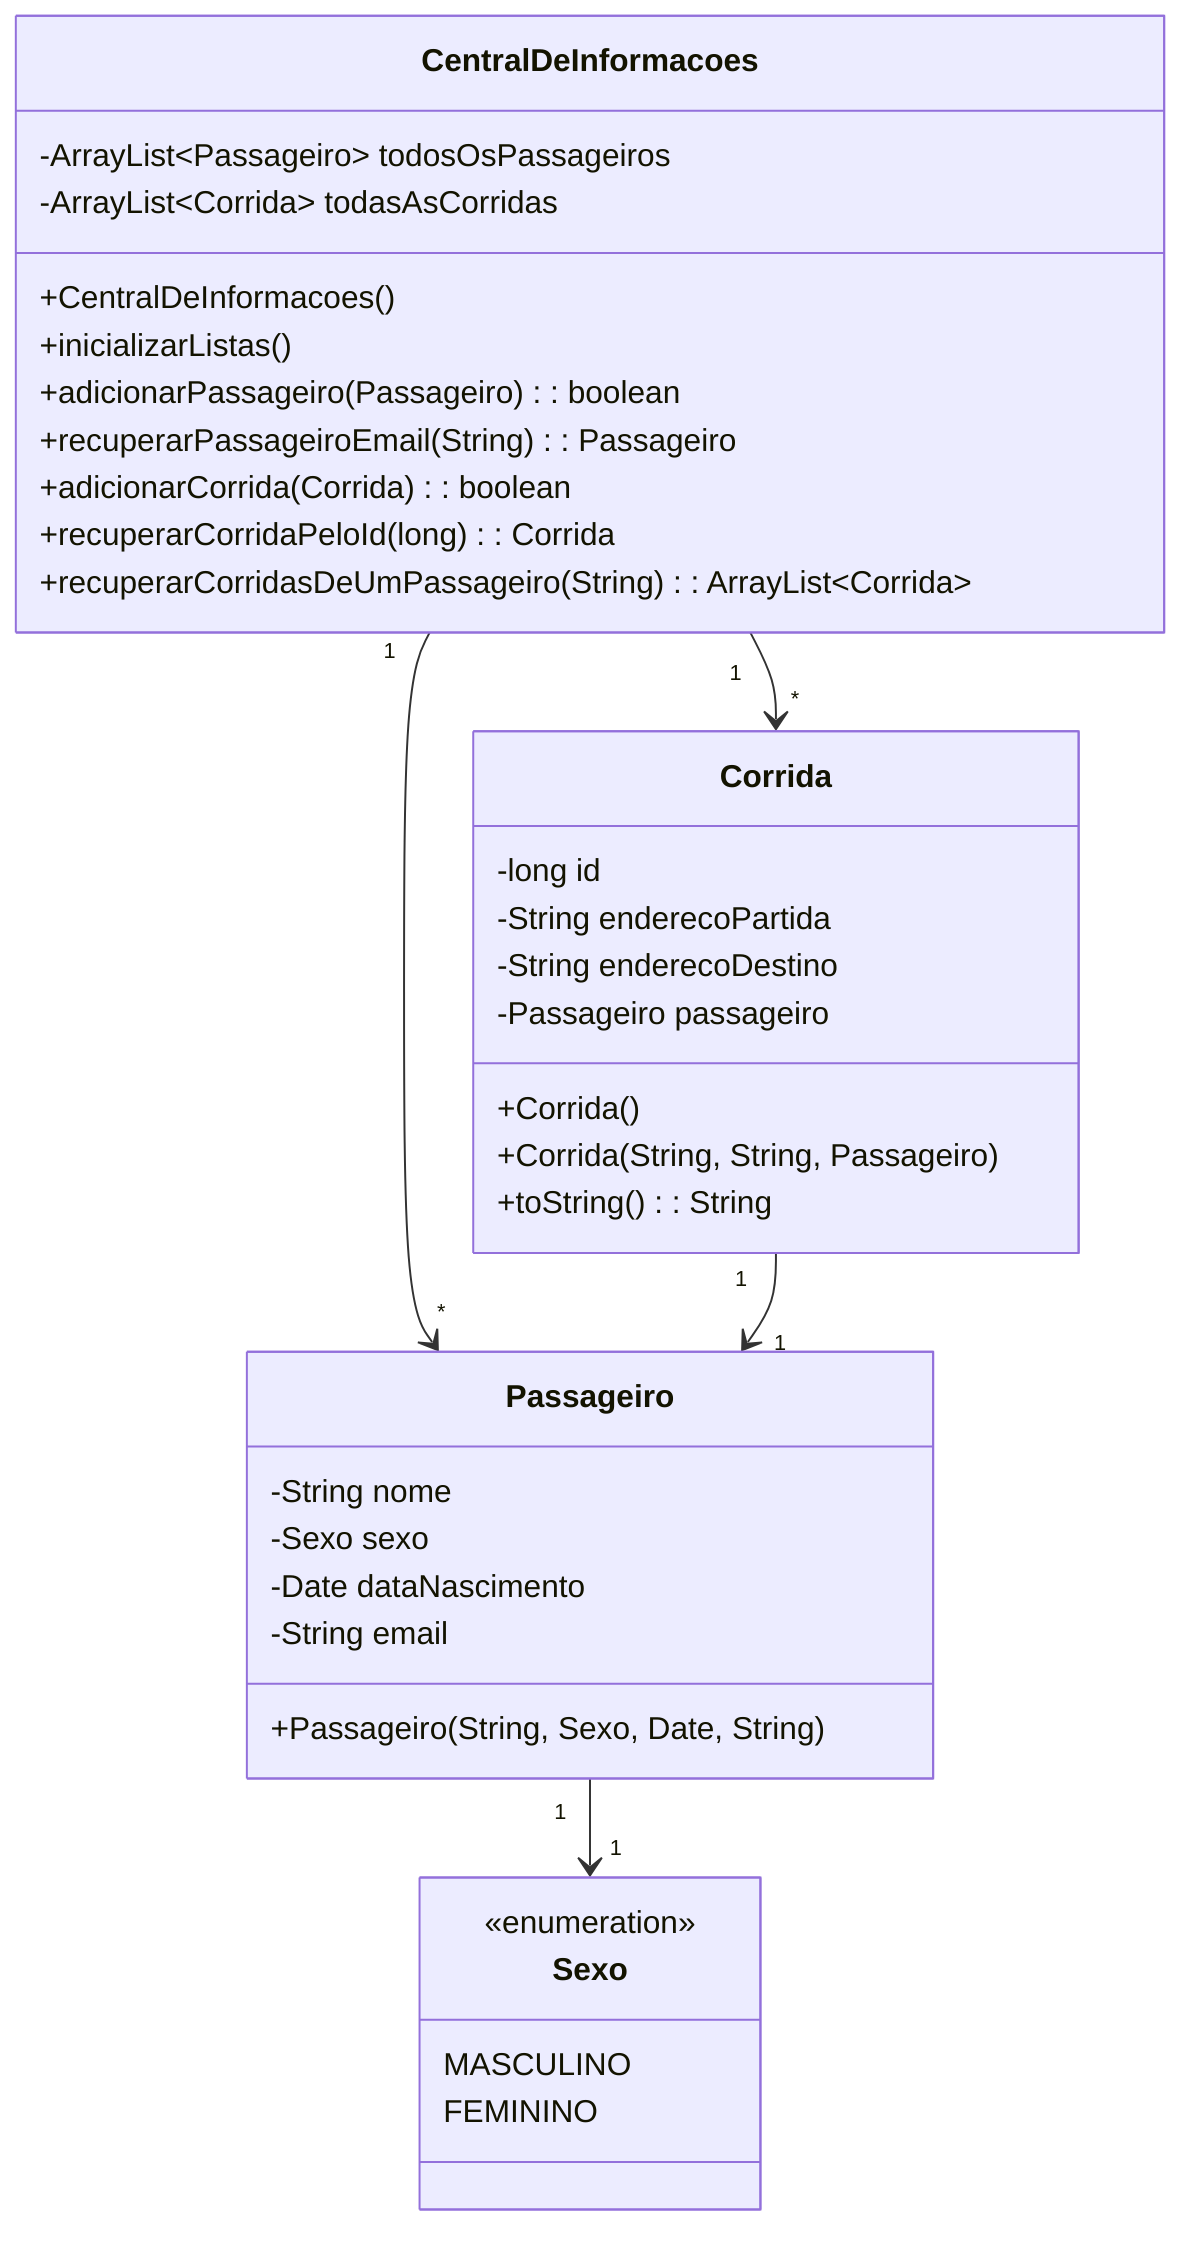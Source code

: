 classDiagram
    class CentralDeInformacoes {
        -ArrayList~Passageiro~ todosOsPassageiros
        -ArrayList~Corrida~ todasAsCorridas
        +CentralDeInformacoes()
        +inicializarListas()
        +adicionarPassageiro(Passageiro): boolean
        +recuperarPassageiroEmail(String): Passageiro
        +adicionarCorrida(Corrida): boolean
        +recuperarCorridaPeloId(long): Corrida
        +recuperarCorridasDeUmPassageiro(String): ArrayList~Corrida~
    }

    class Passageiro {
        -String nome
        -Sexo sexo
        -Date dataNascimento
        -String email
        +Passageiro(String, Sexo, Date, String)
    }

    class Corrida {
        -long id
        -String enderecoPartida
        -String enderecoDestino
        -Passageiro passageiro
        +Corrida()
        +Corrida(String, String, Passageiro)
        +toString(): String
    }


    class Sexo {
        <<enumeration>>
        MASCULINO
        FEMININO
    }

    CentralDeInformacoes "1" --> "*" Passageiro
    CentralDeInformacoes "1" --> "*" Corrida
    Corrida "1" --> "1" Passageiro
    Passageiro "1" --> "1" Sexo